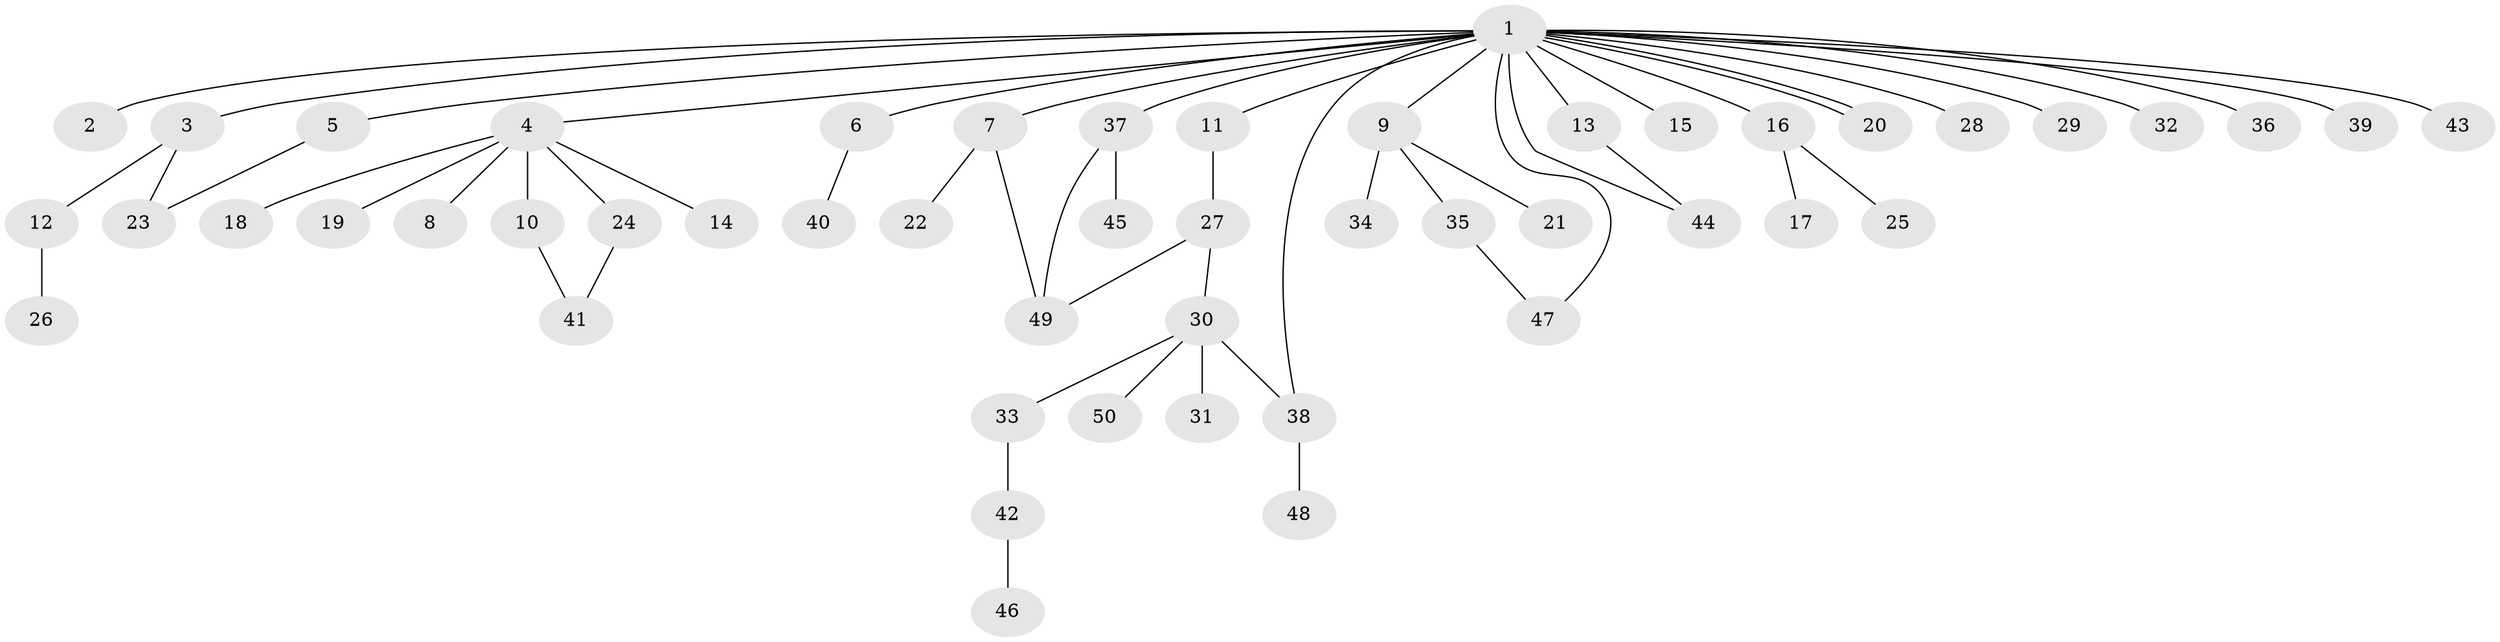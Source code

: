 // coarse degree distribution, {27: 0.027777777777777776, 1: 0.6111111111111112, 3: 0.08333333333333333, 2: 0.2222222222222222, 6: 0.027777777777777776, 4: 0.027777777777777776}
// Generated by graph-tools (version 1.1) at 2025/51/02/27/25 19:51:56]
// undirected, 50 vertices, 57 edges
graph export_dot {
graph [start="1"]
  node [color=gray90,style=filled];
  1;
  2;
  3;
  4;
  5;
  6;
  7;
  8;
  9;
  10;
  11;
  12;
  13;
  14;
  15;
  16;
  17;
  18;
  19;
  20;
  21;
  22;
  23;
  24;
  25;
  26;
  27;
  28;
  29;
  30;
  31;
  32;
  33;
  34;
  35;
  36;
  37;
  38;
  39;
  40;
  41;
  42;
  43;
  44;
  45;
  46;
  47;
  48;
  49;
  50;
  1 -- 2;
  1 -- 3;
  1 -- 4;
  1 -- 5;
  1 -- 6;
  1 -- 7;
  1 -- 9;
  1 -- 11;
  1 -- 13;
  1 -- 15;
  1 -- 16;
  1 -- 20;
  1 -- 20;
  1 -- 28;
  1 -- 29;
  1 -- 32;
  1 -- 36;
  1 -- 37;
  1 -- 38;
  1 -- 39;
  1 -- 43;
  1 -- 44;
  1 -- 47;
  3 -- 12;
  3 -- 23;
  4 -- 8;
  4 -- 10;
  4 -- 14;
  4 -- 18;
  4 -- 19;
  4 -- 24;
  5 -- 23;
  6 -- 40;
  7 -- 22;
  7 -- 49;
  9 -- 21;
  9 -- 34;
  9 -- 35;
  10 -- 41;
  11 -- 27;
  12 -- 26;
  13 -- 44;
  16 -- 17;
  16 -- 25;
  24 -- 41;
  27 -- 30;
  27 -- 49;
  30 -- 31;
  30 -- 33;
  30 -- 38;
  30 -- 50;
  33 -- 42;
  35 -- 47;
  37 -- 45;
  37 -- 49;
  38 -- 48;
  42 -- 46;
}
